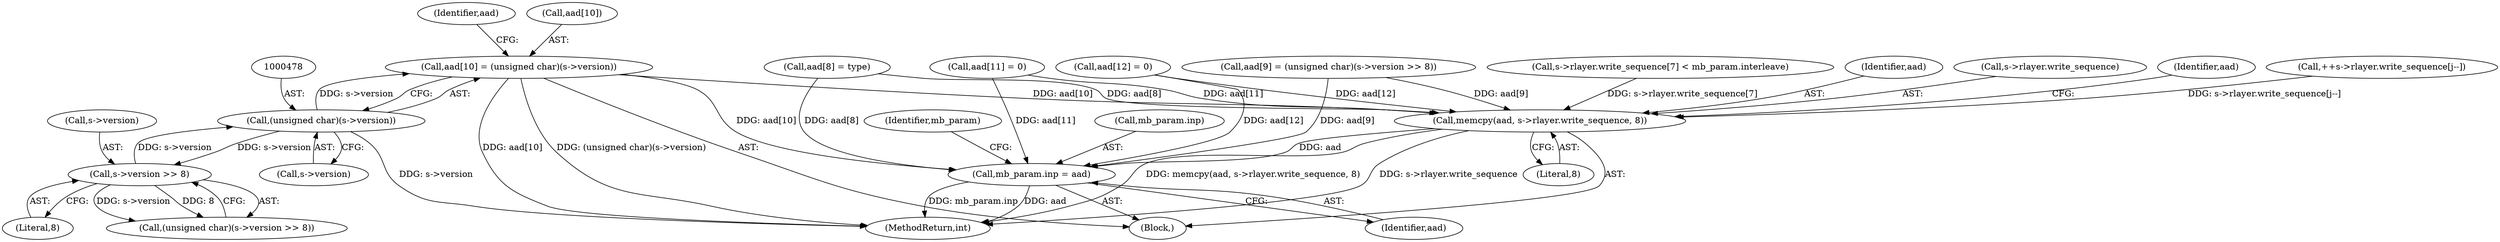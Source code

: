 digraph "0_openssl_4ad93618d26a3ea23d36ad5498ff4f59eff3a4d2_0@array" {
"1000473" [label="(Call,aad[10] = (unsigned char)(s->version))"];
"1000477" [label="(Call,(unsigned char)(s->version))"];
"1000468" [label="(Call,s->version >> 8)"];
"1000449" [label="(Call,memcpy(aad, s->rlayer.write_sequence, 8))"];
"1000497" [label="(Call,mb_param.inp = aad)"];
"1000388" [label="(Block,)"];
"1000477" [label="(Call,(unsigned char)(s->version))"];
"1000469" [label="(Call,s->version)"];
"1000581" [label="(Call,s->rlayer.write_sequence[7] < mb_param.interleave)"];
"1000484" [label="(Identifier,aad)"];
"1000980" [label="(MethodReturn,int)"];
"1000457" [label="(Call,aad[8] = type)"];
"1000472" [label="(Literal,8)"];
"1000468" [label="(Call,s->version >> 8)"];
"1000501" [label="(Identifier,aad)"];
"1000498" [label="(Call,mb_param.inp)"];
"1000487" [label="(Call,aad[12] = 0)"];
"1000466" [label="(Call,(unsigned char)(s->version >> 8))"];
"1000473" [label="(Call,aad[10] = (unsigned char)(s->version))"];
"1000482" [label="(Call,aad[11] = 0)"];
"1000497" [label="(Call,mb_param.inp = aad)"];
"1000479" [label="(Call,s->version)"];
"1000456" [label="(Literal,8)"];
"1000450" [label="(Identifier,aad)"];
"1000504" [label="(Identifier,mb_param)"];
"1000474" [label="(Call,aad[10])"];
"1000462" [label="(Call,aad[9] = (unsigned char)(s->version >> 8))"];
"1000451" [label="(Call,s->rlayer.write_sequence)"];
"1000449" [label="(Call,memcpy(aad, s->rlayer.write_sequence, 8))"];
"1000459" [label="(Identifier,aad)"];
"1000603" [label="(Call,++s->rlayer.write_sequence[j--])"];
"1000473" -> "1000388"  [label="AST: "];
"1000473" -> "1000477"  [label="CFG: "];
"1000474" -> "1000473"  [label="AST: "];
"1000477" -> "1000473"  [label="AST: "];
"1000484" -> "1000473"  [label="CFG: "];
"1000473" -> "1000980"  [label="DDG: aad[10]"];
"1000473" -> "1000980"  [label="DDG: (unsigned char)(s->version)"];
"1000473" -> "1000449"  [label="DDG: aad[10]"];
"1000477" -> "1000473"  [label="DDG: s->version"];
"1000473" -> "1000497"  [label="DDG: aad[10]"];
"1000477" -> "1000479"  [label="CFG: "];
"1000478" -> "1000477"  [label="AST: "];
"1000479" -> "1000477"  [label="AST: "];
"1000477" -> "1000980"  [label="DDG: s->version"];
"1000477" -> "1000468"  [label="DDG: s->version"];
"1000468" -> "1000477"  [label="DDG: s->version"];
"1000468" -> "1000466"  [label="AST: "];
"1000468" -> "1000472"  [label="CFG: "];
"1000469" -> "1000468"  [label="AST: "];
"1000472" -> "1000468"  [label="AST: "];
"1000466" -> "1000468"  [label="CFG: "];
"1000468" -> "1000466"  [label="DDG: s->version"];
"1000468" -> "1000466"  [label="DDG: 8"];
"1000449" -> "1000388"  [label="AST: "];
"1000449" -> "1000456"  [label="CFG: "];
"1000450" -> "1000449"  [label="AST: "];
"1000451" -> "1000449"  [label="AST: "];
"1000456" -> "1000449"  [label="AST: "];
"1000459" -> "1000449"  [label="CFG: "];
"1000449" -> "1000980"  [label="DDG: memcpy(aad, s->rlayer.write_sequence, 8)"];
"1000449" -> "1000980"  [label="DDG: s->rlayer.write_sequence"];
"1000487" -> "1000449"  [label="DDG: aad[12]"];
"1000482" -> "1000449"  [label="DDG: aad[11]"];
"1000462" -> "1000449"  [label="DDG: aad[9]"];
"1000457" -> "1000449"  [label="DDG: aad[8]"];
"1000603" -> "1000449"  [label="DDG: s->rlayer.write_sequence[j--]"];
"1000581" -> "1000449"  [label="DDG: s->rlayer.write_sequence[7]"];
"1000449" -> "1000497"  [label="DDG: aad"];
"1000497" -> "1000388"  [label="AST: "];
"1000497" -> "1000501"  [label="CFG: "];
"1000498" -> "1000497"  [label="AST: "];
"1000501" -> "1000497"  [label="AST: "];
"1000504" -> "1000497"  [label="CFG: "];
"1000497" -> "1000980"  [label="DDG: mb_param.inp"];
"1000497" -> "1000980"  [label="DDG: aad"];
"1000487" -> "1000497"  [label="DDG: aad[12]"];
"1000482" -> "1000497"  [label="DDG: aad[11]"];
"1000462" -> "1000497"  [label="DDG: aad[9]"];
"1000457" -> "1000497"  [label="DDG: aad[8]"];
}
